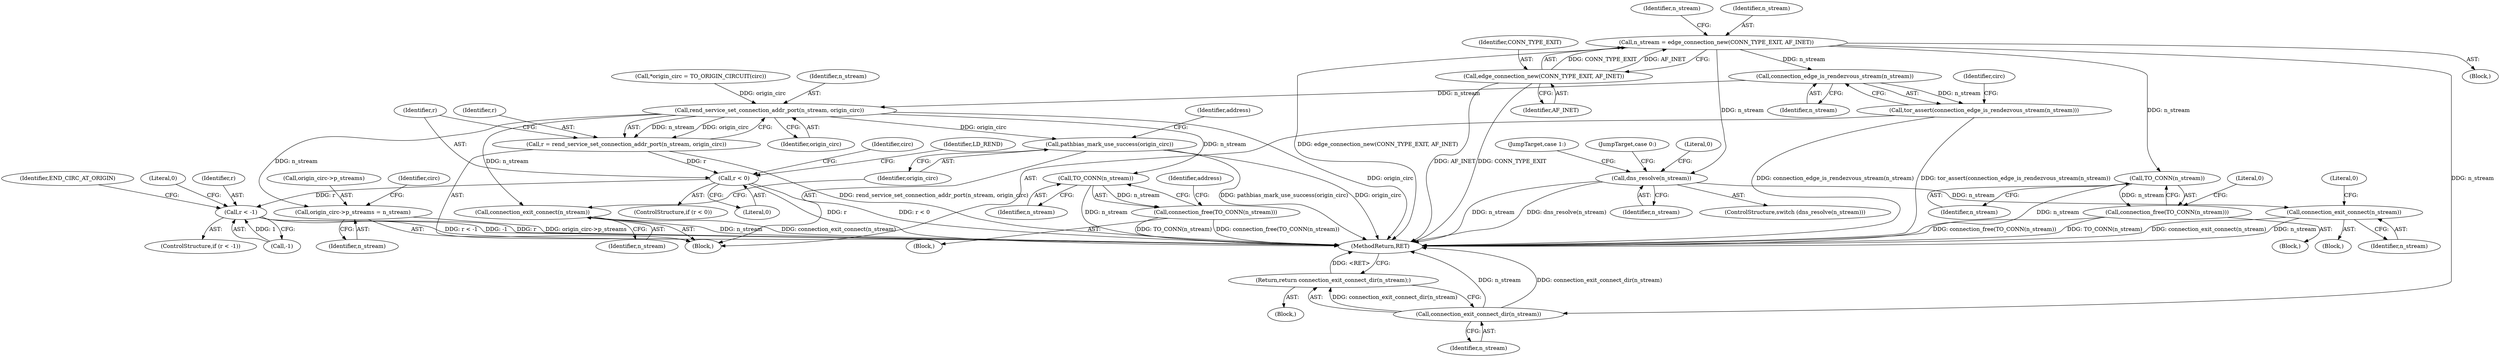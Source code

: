 digraph "0_tor_79b59a2dfcb68897ee89d98587d09e55f07e68d7@API" {
"1000410" [label="(Call,n_stream = edge_connection_new(CONN_TYPE_EXIT, AF_INET))"];
"1000412" [label="(Call,edge_connection_new(CONN_TYPE_EXIT, AF_INET))"];
"1000499" [label="(Call,connection_edge_is_rendezvous_stream(n_stream))"];
"1000498" [label="(Call,tor_assert(connection_edge_is_rendezvous_stream(n_stream)))"];
"1000506" [label="(Call,rend_service_set_connection_addr_port(n_stream, origin_circ))"];
"1000504" [label="(Call,r = rend_service_set_connection_addr_port(n_stream, origin_circ))"];
"1000510" [label="(Call,r < 0)"];
"1000539" [label="(Call,r < -1)"];
"1000534" [label="(Call,TO_CONN(n_stream))"];
"1000533" [label="(Call,connection_free(TO_CONN(n_stream)))"];
"1000574" [label="(Call,origin_circ->p_streams = n_stream)"];
"1000587" [label="(Call,connection_exit_connect(n_stream))"];
"1000589" [label="(Call,pathbias_mark_use_success(origin_circ))"];
"1000622" [label="(Call,TO_CONN(n_stream))"];
"1000621" [label="(Call,connection_free(TO_CONN(n_stream)))"];
"1000663" [label="(Call,connection_exit_connect_dir(n_stream))"];
"1000662" [label="(Return,return connection_exit_connect_dir(n_stream);)"];
"1000669" [label="(Call,dns_resolve(n_stream))"];
"1000678" [label="(Call,connection_exit_connect(n_stream))"];
"1000498" [label="(Call,tor_assert(connection_edge_is_rendezvous_stream(n_stream)))"];
"1000506" [label="(Call,rend_service_set_connection_addr_port(n_stream, origin_circ))"];
"1000681" [label="(Literal,0)"];
"1000697" [label="(MethodReturn,RET)"];
"1000499" [label="(Call,connection_edge_is_rendezvous_stream(n_stream))"];
"1000533" [label="(Call,connection_free(TO_CONN(n_stream)))"];
"1000509" [label="(ControlStructure,if (r < 0))"];
"1000590" [label="(Identifier,origin_circ)"];
"1000417" [label="(Identifier,n_stream)"];
"1000411" [label="(Identifier,n_stream)"];
"1000663" [label="(Call,connection_exit_connect_dir(n_stream))"];
"1000124" [label="(Block,)"];
"1000587" [label="(Call,connection_exit_connect(n_stream))"];
"1000578" [label="(Identifier,n_stream)"];
"1000540" [label="(Identifier,r)"];
"1000414" [label="(Identifier,AF_INET)"];
"1000466" [label="(Block,)"];
"1000623" [label="(Identifier,n_stream)"];
"1000625" [label="(Literal,0)"];
"1000575" [label="(Call,origin_circ->p_streams)"];
"1000664" [label="(Identifier,n_stream)"];
"1000515" [label="(Identifier,LD_REND)"];
"1000504" [label="(Call,r = rend_service_set_connection_addr_port(n_stream, origin_circ))"];
"1000500" [label="(Identifier,n_stream)"];
"1000574" [label="(Call,origin_circ->p_streams = n_stream)"];
"1000544" [label="(Identifier,END_CIRC_AT_ORIGIN)"];
"1000670" [label="(Identifier,n_stream)"];
"1000507" [label="(Identifier,n_stream)"];
"1000412" [label="(Call,edge_connection_new(CONN_TYPE_EXIT, AF_INET))"];
"1000668" [label="(ControlStructure,switch (dns_resolve(n_stream)))"];
"1000678" [label="(Call,connection_exit_connect(n_stream))"];
"1000671" [label="(Block,)"];
"1000508" [label="(Identifier,origin_circ)"];
"1000512" [label="(Literal,0)"];
"1000535" [label="(Identifier,n_stream)"];
"1000672" [label="(JumpTarget,case 1:)"];
"1000502" [label="(Identifier,circ)"];
"1000534" [label="(Call,TO_CONN(n_stream))"];
"1000538" [label="(ControlStructure,if (r < -1))"];
"1000541" [label="(Call,-1)"];
"1000588" [label="(Identifier,n_stream)"];
"1000637" [label="(Block,)"];
"1000691" [label="(JumpTarget,case 0:)"];
"1000679" [label="(Identifier,n_stream)"];
"1000621" [label="(Call,connection_free(TO_CONN(n_stream)))"];
"1000669" [label="(Call,dns_resolve(n_stream))"];
"1000613" [label="(Block,)"];
"1000511" [label="(Identifier,r)"];
"1000662" [label="(Return,return connection_exit_connect_dir(n_stream);)"];
"1000696" [label="(Literal,0)"];
"1000513" [label="(Block,)"];
"1000592" [label="(Identifier,address)"];
"1000510" [label="(Call,r < 0)"];
"1000505" [label="(Identifier,r)"];
"1000549" [label="(Identifier,circ)"];
"1000468" [label="(Call,*origin_circ = TO_ORIGIN_CIRCUIT(circ))"];
"1000547" [label="(Literal,0)"];
"1000413" [label="(Identifier,CONN_TYPE_EXIT)"];
"1000537" [label="(Identifier,address)"];
"1000410" [label="(Call,n_stream = edge_connection_new(CONN_TYPE_EXIT, AF_INET))"];
"1000580" [label="(Identifier,circ)"];
"1000622" [label="(Call,TO_CONN(n_stream))"];
"1000589" [label="(Call,pathbias_mark_use_success(origin_circ))"];
"1000539" [label="(Call,r < -1)"];
"1000410" -> "1000124"  [label="AST: "];
"1000410" -> "1000412"  [label="CFG: "];
"1000411" -> "1000410"  [label="AST: "];
"1000412" -> "1000410"  [label="AST: "];
"1000417" -> "1000410"  [label="CFG: "];
"1000410" -> "1000697"  [label="DDG: edge_connection_new(CONN_TYPE_EXIT, AF_INET)"];
"1000412" -> "1000410"  [label="DDG: CONN_TYPE_EXIT"];
"1000412" -> "1000410"  [label="DDG: AF_INET"];
"1000410" -> "1000499"  [label="DDG: n_stream"];
"1000410" -> "1000622"  [label="DDG: n_stream"];
"1000410" -> "1000663"  [label="DDG: n_stream"];
"1000410" -> "1000669"  [label="DDG: n_stream"];
"1000412" -> "1000414"  [label="CFG: "];
"1000413" -> "1000412"  [label="AST: "];
"1000414" -> "1000412"  [label="AST: "];
"1000412" -> "1000697"  [label="DDG: AF_INET"];
"1000412" -> "1000697"  [label="DDG: CONN_TYPE_EXIT"];
"1000499" -> "1000498"  [label="AST: "];
"1000499" -> "1000500"  [label="CFG: "];
"1000500" -> "1000499"  [label="AST: "];
"1000498" -> "1000499"  [label="CFG: "];
"1000499" -> "1000498"  [label="DDG: n_stream"];
"1000499" -> "1000506"  [label="DDG: n_stream"];
"1000498" -> "1000466"  [label="AST: "];
"1000502" -> "1000498"  [label="CFG: "];
"1000498" -> "1000697"  [label="DDG: tor_assert(connection_edge_is_rendezvous_stream(n_stream))"];
"1000498" -> "1000697"  [label="DDG: connection_edge_is_rendezvous_stream(n_stream)"];
"1000506" -> "1000504"  [label="AST: "];
"1000506" -> "1000508"  [label="CFG: "];
"1000507" -> "1000506"  [label="AST: "];
"1000508" -> "1000506"  [label="AST: "];
"1000504" -> "1000506"  [label="CFG: "];
"1000506" -> "1000697"  [label="DDG: origin_circ"];
"1000506" -> "1000504"  [label="DDG: n_stream"];
"1000506" -> "1000504"  [label="DDG: origin_circ"];
"1000468" -> "1000506"  [label="DDG: origin_circ"];
"1000506" -> "1000534"  [label="DDG: n_stream"];
"1000506" -> "1000574"  [label="DDG: n_stream"];
"1000506" -> "1000587"  [label="DDG: n_stream"];
"1000506" -> "1000589"  [label="DDG: origin_circ"];
"1000504" -> "1000466"  [label="AST: "];
"1000505" -> "1000504"  [label="AST: "];
"1000511" -> "1000504"  [label="CFG: "];
"1000504" -> "1000697"  [label="DDG: rend_service_set_connection_addr_port(n_stream, origin_circ)"];
"1000504" -> "1000510"  [label="DDG: r"];
"1000510" -> "1000509"  [label="AST: "];
"1000510" -> "1000512"  [label="CFG: "];
"1000511" -> "1000510"  [label="AST: "];
"1000512" -> "1000510"  [label="AST: "];
"1000515" -> "1000510"  [label="CFG: "];
"1000549" -> "1000510"  [label="CFG: "];
"1000510" -> "1000697"  [label="DDG: r"];
"1000510" -> "1000697"  [label="DDG: r < 0"];
"1000510" -> "1000539"  [label="DDG: r"];
"1000539" -> "1000538"  [label="AST: "];
"1000539" -> "1000541"  [label="CFG: "];
"1000540" -> "1000539"  [label="AST: "];
"1000541" -> "1000539"  [label="AST: "];
"1000544" -> "1000539"  [label="CFG: "];
"1000547" -> "1000539"  [label="CFG: "];
"1000539" -> "1000697"  [label="DDG: r"];
"1000539" -> "1000697"  [label="DDG: r < -1"];
"1000539" -> "1000697"  [label="DDG: -1"];
"1000541" -> "1000539"  [label="DDG: 1"];
"1000534" -> "1000533"  [label="AST: "];
"1000534" -> "1000535"  [label="CFG: "];
"1000535" -> "1000534"  [label="AST: "];
"1000533" -> "1000534"  [label="CFG: "];
"1000534" -> "1000697"  [label="DDG: n_stream"];
"1000534" -> "1000533"  [label="DDG: n_stream"];
"1000533" -> "1000513"  [label="AST: "];
"1000537" -> "1000533"  [label="CFG: "];
"1000533" -> "1000697"  [label="DDG: connection_free(TO_CONN(n_stream))"];
"1000533" -> "1000697"  [label="DDG: TO_CONN(n_stream)"];
"1000574" -> "1000466"  [label="AST: "];
"1000574" -> "1000578"  [label="CFG: "];
"1000575" -> "1000574"  [label="AST: "];
"1000578" -> "1000574"  [label="AST: "];
"1000580" -> "1000574"  [label="CFG: "];
"1000574" -> "1000697"  [label="DDG: origin_circ->p_streams"];
"1000587" -> "1000466"  [label="AST: "];
"1000587" -> "1000588"  [label="CFG: "];
"1000588" -> "1000587"  [label="AST: "];
"1000590" -> "1000587"  [label="CFG: "];
"1000587" -> "1000697"  [label="DDG: n_stream"];
"1000587" -> "1000697"  [label="DDG: connection_exit_connect(n_stream)"];
"1000589" -> "1000466"  [label="AST: "];
"1000589" -> "1000590"  [label="CFG: "];
"1000590" -> "1000589"  [label="AST: "];
"1000592" -> "1000589"  [label="CFG: "];
"1000589" -> "1000697"  [label="DDG: pathbias_mark_use_success(origin_circ)"];
"1000589" -> "1000697"  [label="DDG: origin_circ"];
"1000622" -> "1000621"  [label="AST: "];
"1000622" -> "1000623"  [label="CFG: "];
"1000623" -> "1000622"  [label="AST: "];
"1000621" -> "1000622"  [label="CFG: "];
"1000622" -> "1000697"  [label="DDG: n_stream"];
"1000622" -> "1000621"  [label="DDG: n_stream"];
"1000621" -> "1000613"  [label="AST: "];
"1000625" -> "1000621"  [label="CFG: "];
"1000621" -> "1000697"  [label="DDG: TO_CONN(n_stream)"];
"1000621" -> "1000697"  [label="DDG: connection_free(TO_CONN(n_stream))"];
"1000663" -> "1000662"  [label="AST: "];
"1000663" -> "1000664"  [label="CFG: "];
"1000664" -> "1000663"  [label="AST: "];
"1000662" -> "1000663"  [label="CFG: "];
"1000663" -> "1000697"  [label="DDG: connection_exit_connect_dir(n_stream)"];
"1000663" -> "1000697"  [label="DDG: n_stream"];
"1000663" -> "1000662"  [label="DDG: connection_exit_connect_dir(n_stream)"];
"1000662" -> "1000637"  [label="AST: "];
"1000697" -> "1000662"  [label="CFG: "];
"1000662" -> "1000697"  [label="DDG: <RET>"];
"1000669" -> "1000668"  [label="AST: "];
"1000669" -> "1000670"  [label="CFG: "];
"1000670" -> "1000669"  [label="AST: "];
"1000672" -> "1000669"  [label="CFG: "];
"1000691" -> "1000669"  [label="CFG: "];
"1000696" -> "1000669"  [label="CFG: "];
"1000669" -> "1000697"  [label="DDG: n_stream"];
"1000669" -> "1000697"  [label="DDG: dns_resolve(n_stream)"];
"1000669" -> "1000678"  [label="DDG: n_stream"];
"1000678" -> "1000671"  [label="AST: "];
"1000678" -> "1000679"  [label="CFG: "];
"1000679" -> "1000678"  [label="AST: "];
"1000681" -> "1000678"  [label="CFG: "];
"1000678" -> "1000697"  [label="DDG: connection_exit_connect(n_stream)"];
"1000678" -> "1000697"  [label="DDG: n_stream"];
}
